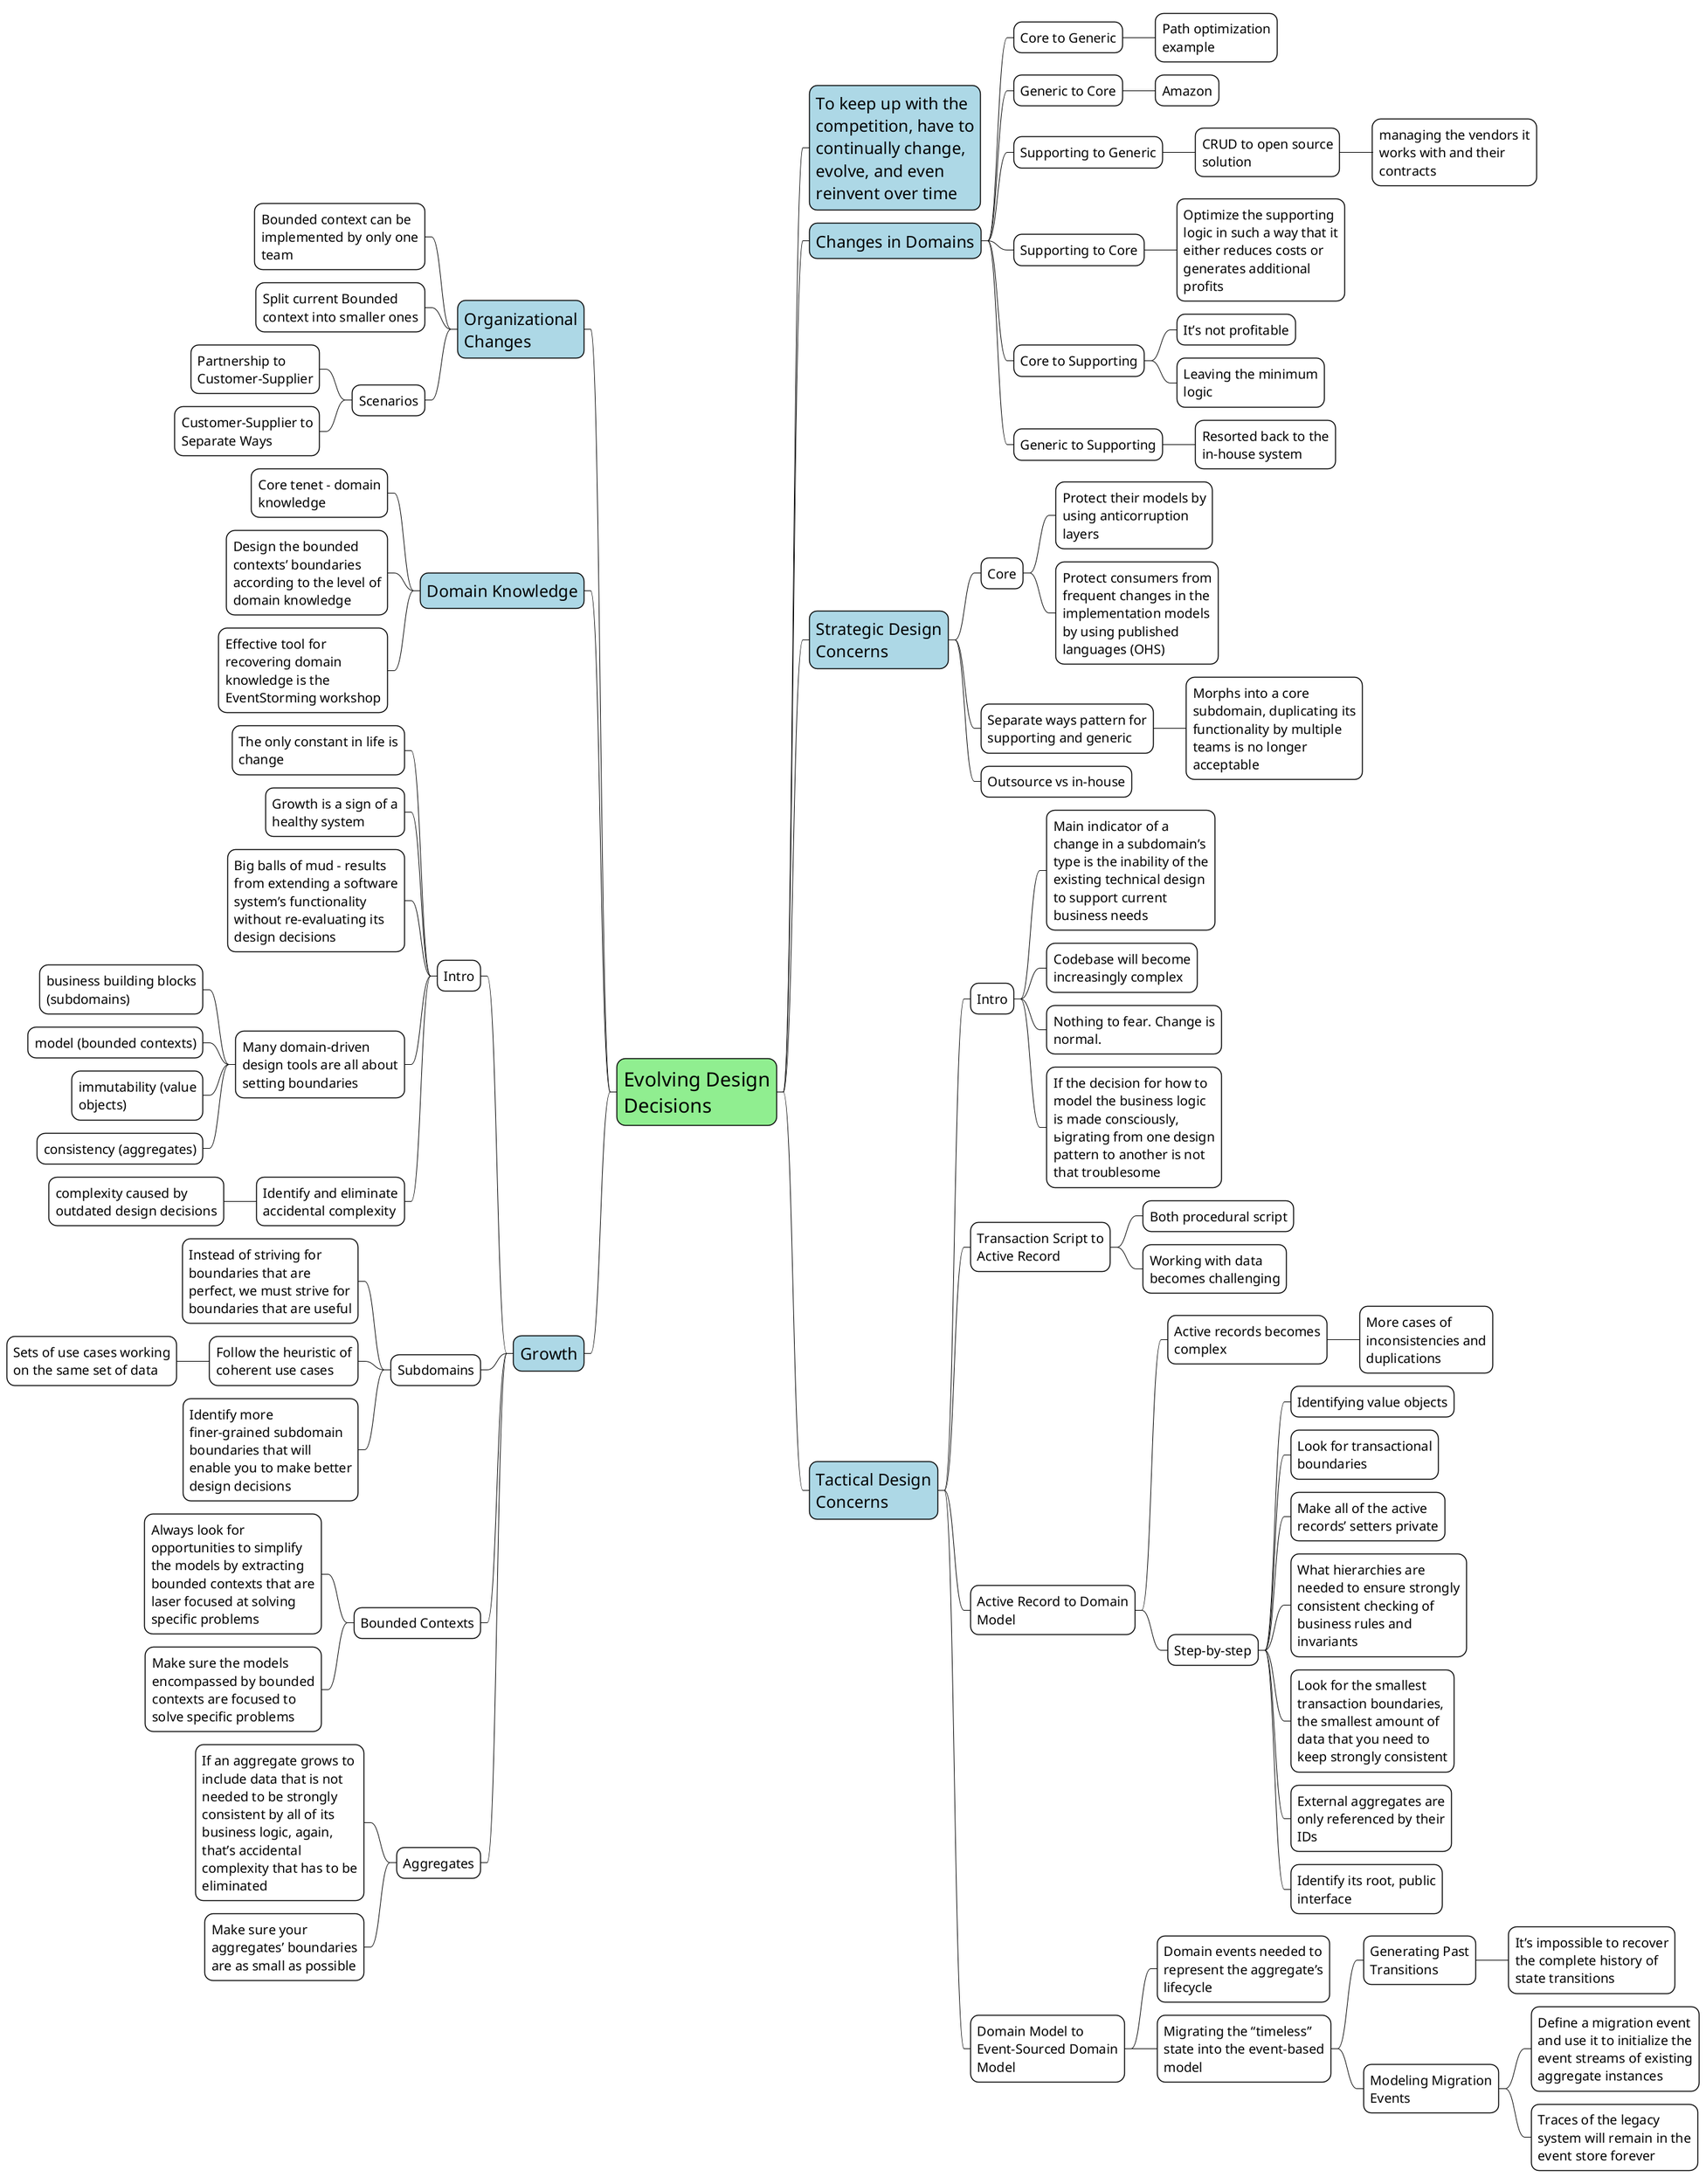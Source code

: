 @startmindmap
<style>
node {
    MaximumWidth 250
    FontSize 20
    BackgroundColor white
    LineColor black
}

rootNode {
    FontSize 30
    BackgroundColor lightgreen
}

:depth(1) {
    FontSize 25
    BackgroundColor lightblue
}

arrow {
    LineColor black
}
</style>

* Evolving Design Decisions
** To keep up with the competition, have to continually change, evolve, and even reinvent over time

** Changes in Domains
*** Core to Generic
**** Path optimization example
*** Generic to Core
**** Amazon
*** Supporting to Generic
**** CRUD to open source solution
***** managing the vendors it works with and their contracts
*** Supporting to Core
**** Optimize the supporting logic in such a way that it either reduces costs or generates additional profits
*** Core to Supporting
**** It’s not profitable
**** Leaving the minimum logic
*** Generic to Supporting
**** Resorted back to the in-house system

** Strategic Design Concerns
*** Core
**** Protect their models by using anticorruption layers
**** Protect consumers from frequent changes in the implementation models by using published languages (OHS)
*** Separate ways pattern for supporting and generic
**** Morphs into a core subdomain, duplicating its functionality by multiple teams is no longer acceptable
*** Outsource vs in-house

** Tactical Design Concerns
*** Intro
**** Main indicator of a change in a subdomain’s type is the inability of the existing technical design to support current business needs
**** Codebase will become increasingly complex
**** Nothing to fear. Change is normal.
**** If the decision for how to model the business logic is made consciously, ьigrating from one design pattern to another is not that troublesome
*** Transaction Script to Active Record
**** Both procedural script
**** Working with data becomes challenging
*** Active Record to Domain Model
**** Active records becomes complex
***** More cases of inconsistencies and duplications
**** Step-by-step
***** Identifying value objects
***** Look for transactional boundaries
***** Make all of the active records’ setters private
***** What hierarchies are needed to ensure strongly consistent checking of business rules and invariants
***** Look for the smallest transaction boundaries, the smallest amount of data that you need to keep strongly consistent
***** External aggregates are only referenced by their IDs
***** Identify its root, public interface
*** Domain Model to Event-Sourced Domain Model
**** Domain events needed to represent the aggregate’s lifecycle
**** Migrating the “timeless” state into the event-based model
***** Generating Past Transitions
****** It’s impossible to recover the complete history of state transitions
***** Modeling Migration Events
****** Define a migration event and use it to initialize the event streams of existing aggregate instances
****** Traces of the legacy system will remain in the event store forever

left side

** Organizational Changes
*** Bounded context can be implemented by only one team
*** Split current Bounded context into smaller ones
*** Scenarios
**** Partnership to Customer–Supplier
**** Customer–Supplier to Separate Ways

** Domain Knowledge
*** Core tenet - domain knowledge
*** Design the bounded contexts’ boundaries according to the level of domain knowledge
*** Effective tool for recovering domain knowledge is the EventStorming workshop

** Growth
*** Intro
**** The only constant in life is change
**** Growth is a sign of a healthy system
**** Big balls of mud - results from extending a software system’s functionality without re-evaluating its design decisions
**** Many domain-driven design tools are all about setting boundaries
***** business building blocks (subdomains)
***** model (bounded contexts)
***** immutability (value objects)
***** consistency (aggregates)
**** Identify and eliminate accidental complexity
***** complexity caused by outdated design decisions
*** Subdomains
**** Instead of striving for boundaries that are perfect, we must strive for boundaries that are useful
**** Follow the heuristic of coherent use cases
***** Sets of use cases working on the same set of data
**** Identify more finer-grained subdomain boundaries that will enable you to make better design decisions
*** Bounded Contexts
**** Always look for opportunities to simplify the models by extracting bounded contexts that are laser focused at solving specific problems
**** Make sure the models encompassed by bounded contexts are focused to solve specific problems
*** Aggregates
**** If an aggregate grows to include data that is not needed to be strongly consistent by all of its business logic, again, that’s accidental complexity that has to be eliminated
**** Make sure your aggregates’ boundaries are as small as possible

@endmindmap
